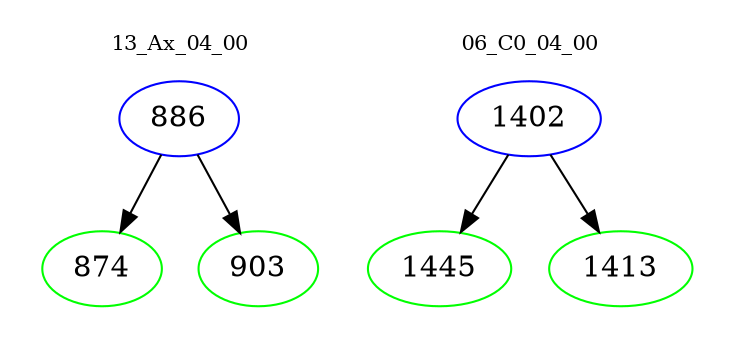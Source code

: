 digraph{
subgraph cluster_0 {
color = white
label = "13_Ax_04_00";
fontsize=10;
T0_886 [label="886", color="blue"]
T0_886 -> T0_874 [color="black"]
T0_874 [label="874", color="green"]
T0_886 -> T0_903 [color="black"]
T0_903 [label="903", color="green"]
}
subgraph cluster_1 {
color = white
label = "06_C0_04_00";
fontsize=10;
T1_1402 [label="1402", color="blue"]
T1_1402 -> T1_1445 [color="black"]
T1_1445 [label="1445", color="green"]
T1_1402 -> T1_1413 [color="black"]
T1_1413 [label="1413", color="green"]
}
}
